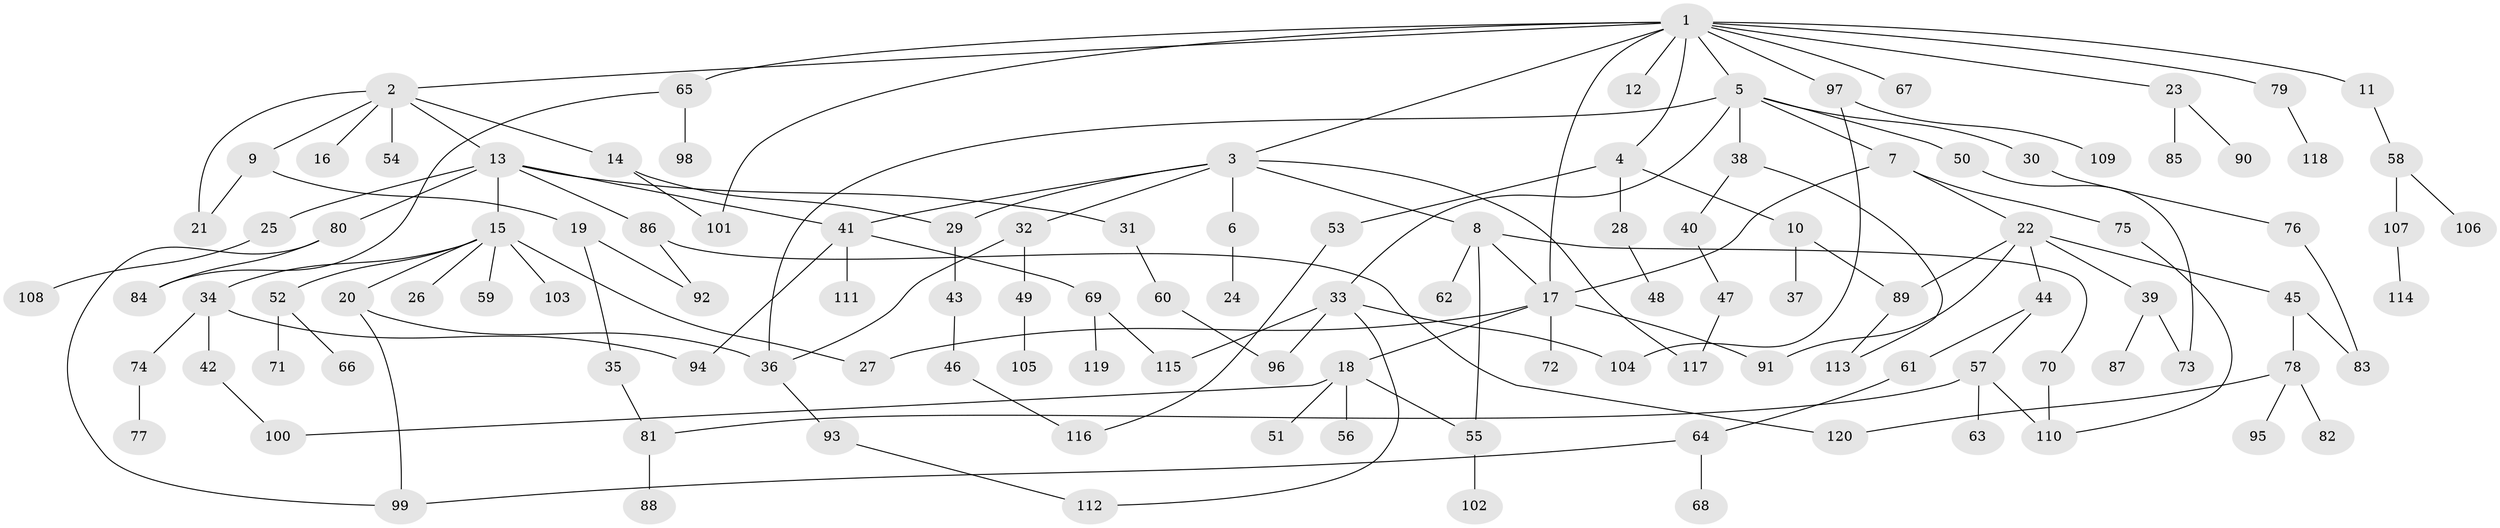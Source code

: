 // coarse degree distribution, {14: 0.012345679012345678, 6: 0.037037037037037035, 8: 0.024691358024691357, 5: 0.06172839506172839, 7: 0.037037037037037035, 1: 0.3333333333333333, 4: 0.06172839506172839, 2: 0.32098765432098764, 3: 0.1111111111111111}
// Generated by graph-tools (version 1.1) at 2025/51/02/27/25 19:51:40]
// undirected, 120 vertices, 150 edges
graph export_dot {
graph [start="1"]
  node [color=gray90,style=filled];
  1;
  2;
  3;
  4;
  5;
  6;
  7;
  8;
  9;
  10;
  11;
  12;
  13;
  14;
  15;
  16;
  17;
  18;
  19;
  20;
  21;
  22;
  23;
  24;
  25;
  26;
  27;
  28;
  29;
  30;
  31;
  32;
  33;
  34;
  35;
  36;
  37;
  38;
  39;
  40;
  41;
  42;
  43;
  44;
  45;
  46;
  47;
  48;
  49;
  50;
  51;
  52;
  53;
  54;
  55;
  56;
  57;
  58;
  59;
  60;
  61;
  62;
  63;
  64;
  65;
  66;
  67;
  68;
  69;
  70;
  71;
  72;
  73;
  74;
  75;
  76;
  77;
  78;
  79;
  80;
  81;
  82;
  83;
  84;
  85;
  86;
  87;
  88;
  89;
  90;
  91;
  92;
  93;
  94;
  95;
  96;
  97;
  98;
  99;
  100;
  101;
  102;
  103;
  104;
  105;
  106;
  107;
  108;
  109;
  110;
  111;
  112;
  113;
  114;
  115;
  116;
  117;
  118;
  119;
  120;
  1 -- 2;
  1 -- 3;
  1 -- 4;
  1 -- 5;
  1 -- 11;
  1 -- 12;
  1 -- 23;
  1 -- 65;
  1 -- 67;
  1 -- 79;
  1 -- 97;
  1 -- 101;
  1 -- 17;
  2 -- 9;
  2 -- 13;
  2 -- 14;
  2 -- 16;
  2 -- 54;
  2 -- 21;
  3 -- 6;
  3 -- 8;
  3 -- 29;
  3 -- 32;
  3 -- 41;
  3 -- 117;
  4 -- 10;
  4 -- 28;
  4 -- 53;
  5 -- 7;
  5 -- 30;
  5 -- 33;
  5 -- 36;
  5 -- 38;
  5 -- 50;
  6 -- 24;
  7 -- 17;
  7 -- 22;
  7 -- 75;
  8 -- 55;
  8 -- 62;
  8 -- 70;
  8 -- 17;
  9 -- 19;
  9 -- 21;
  10 -- 37;
  10 -- 89;
  11 -- 58;
  13 -- 15;
  13 -- 25;
  13 -- 31;
  13 -- 80;
  13 -- 86;
  13 -- 41;
  14 -- 101;
  14 -- 29;
  15 -- 20;
  15 -- 26;
  15 -- 27;
  15 -- 34;
  15 -- 52;
  15 -- 59;
  15 -- 103;
  17 -- 18;
  17 -- 72;
  17 -- 91;
  17 -- 27;
  18 -- 51;
  18 -- 56;
  18 -- 100;
  18 -- 55;
  19 -- 35;
  19 -- 92;
  20 -- 99;
  20 -- 36;
  22 -- 39;
  22 -- 44;
  22 -- 45;
  22 -- 91;
  22 -- 89;
  23 -- 85;
  23 -- 90;
  25 -- 108;
  28 -- 48;
  29 -- 43;
  30 -- 76;
  31 -- 60;
  32 -- 49;
  32 -- 36;
  33 -- 112;
  33 -- 96;
  33 -- 104;
  33 -- 115;
  34 -- 42;
  34 -- 74;
  34 -- 94;
  35 -- 81;
  36 -- 93;
  38 -- 40;
  38 -- 113;
  39 -- 73;
  39 -- 87;
  40 -- 47;
  41 -- 69;
  41 -- 94;
  41 -- 111;
  42 -- 100;
  43 -- 46;
  44 -- 57;
  44 -- 61;
  45 -- 78;
  45 -- 83;
  46 -- 116;
  47 -- 117;
  49 -- 105;
  50 -- 73;
  52 -- 66;
  52 -- 71;
  53 -- 116;
  55 -- 102;
  57 -- 63;
  57 -- 81;
  57 -- 110;
  58 -- 106;
  58 -- 107;
  60 -- 96;
  61 -- 64;
  64 -- 68;
  64 -- 99;
  65 -- 84;
  65 -- 98;
  69 -- 115;
  69 -- 119;
  70 -- 110;
  74 -- 77;
  75 -- 110;
  76 -- 83;
  78 -- 82;
  78 -- 95;
  78 -- 120;
  79 -- 118;
  80 -- 99;
  80 -- 84;
  81 -- 88;
  86 -- 120;
  86 -- 92;
  89 -- 113;
  93 -- 112;
  97 -- 104;
  97 -- 109;
  107 -- 114;
}
